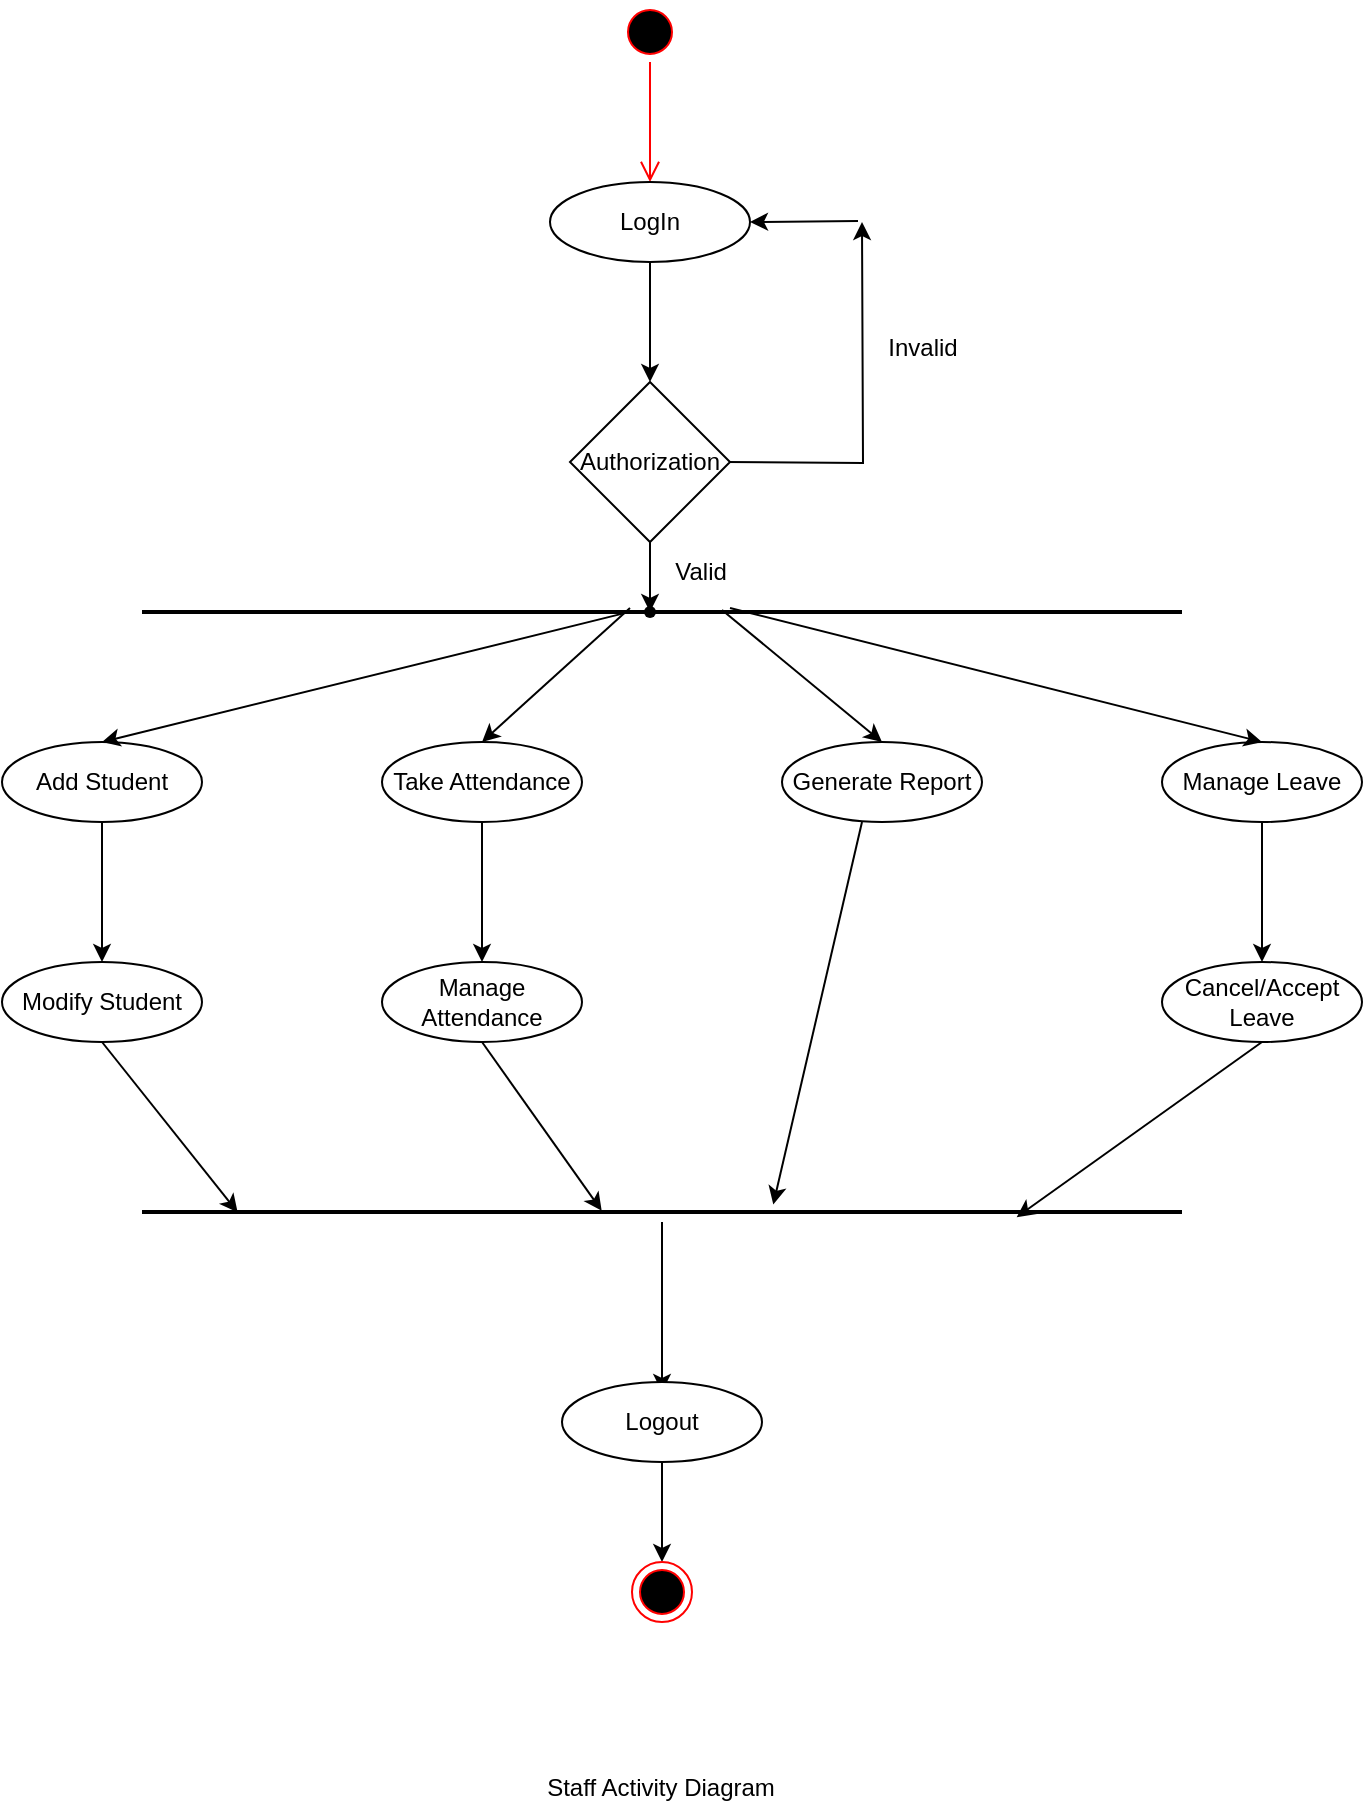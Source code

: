 <mxfile version="24.3.0" type="github">
  <diagram name="Page-1" id="Rz0-swLqK4-Stc2-ru2t">
    <mxGraphModel dx="2100" dy="1044" grid="1" gridSize="10" guides="1" tooltips="1" connect="1" arrows="1" fold="1" page="1" pageScale="1" pageWidth="827" pageHeight="1169" background="#ffffff" math="0" shadow="0">
      <root>
        <mxCell id="0" />
        <mxCell id="1" parent="0" />
        <mxCell id="YHcgCJw9FOlH9n7YTDt4-1" value="" style="ellipse;html=1;shape=startState;fillColor=#000000;strokeColor=#ff0000;rounded=0;" vertex="1" parent="1">
          <mxGeometry x="399" width="30" height="30" as="geometry" />
        </mxCell>
        <mxCell id="YHcgCJw9FOlH9n7YTDt4-2" value="" style="edgeStyle=orthogonalEdgeStyle;html=1;verticalAlign=bottom;endArrow=open;endSize=8;strokeColor=#ff0000;rounded=0;" edge="1" source="YHcgCJw9FOlH9n7YTDt4-1" parent="1">
          <mxGeometry relative="1" as="geometry">
            <mxPoint x="414" y="90" as="targetPoint" />
          </mxGeometry>
        </mxCell>
        <mxCell id="YHcgCJw9FOlH9n7YTDt4-6" value="" style="edgeStyle=orthogonalEdgeStyle;rounded=0;orthogonalLoop=1;jettySize=auto;html=1;" edge="1" parent="1" source="YHcgCJw9FOlH9n7YTDt4-4" target="YHcgCJw9FOlH9n7YTDt4-5">
          <mxGeometry relative="1" as="geometry" />
        </mxCell>
        <mxCell id="YHcgCJw9FOlH9n7YTDt4-4" value="LogIn" style="ellipse;whiteSpace=wrap;html=1;align=center;rounded=0;" vertex="1" parent="1">
          <mxGeometry x="364" y="90" width="100" height="40" as="geometry" />
        </mxCell>
        <mxCell id="YHcgCJw9FOlH9n7YTDt4-9" value="" style="edgeStyle=orthogonalEdgeStyle;rounded=0;orthogonalLoop=1;jettySize=auto;html=1;" edge="1" parent="1" source="YHcgCJw9FOlH9n7YTDt4-5" target="YHcgCJw9FOlH9n7YTDt4-8">
          <mxGeometry relative="1" as="geometry" />
        </mxCell>
        <mxCell id="YHcgCJw9FOlH9n7YTDt4-16" value="" style="edgeStyle=orthogonalEdgeStyle;rounded=0;orthogonalLoop=1;jettySize=auto;html=1;" edge="1" parent="1">
          <mxGeometry relative="1" as="geometry">
            <mxPoint x="452" y="230" as="sourcePoint" />
            <mxPoint x="520" y="110" as="targetPoint" />
          </mxGeometry>
        </mxCell>
        <mxCell id="YHcgCJw9FOlH9n7YTDt4-5" value="Authorization" style="rhombus;whiteSpace=wrap;html=1;rounded=0;" vertex="1" parent="1">
          <mxGeometry x="374" y="190" width="80" height="80" as="geometry" />
        </mxCell>
        <mxCell id="YHcgCJw9FOlH9n7YTDt4-7" value="" style="line;strokeWidth=2;html=1;rounded=0;" vertex="1" parent="1">
          <mxGeometry x="160" y="300" width="520" height="10" as="geometry" />
        </mxCell>
        <mxCell id="YHcgCJw9FOlH9n7YTDt4-8" value="" style="shape=waypoint;sketch=0;size=6;pointerEvents=1;points=[];fillColor=default;resizable=0;rotatable=0;perimeter=centerPerimeter;snapToPoint=1;rounded=0;" vertex="1" parent="1">
          <mxGeometry x="404" y="295" width="20" height="20" as="geometry" />
        </mxCell>
        <mxCell id="YHcgCJw9FOlH9n7YTDt4-14" value="Valid" style="text;html=1;align=center;verticalAlign=middle;resizable=0;points=[];autosize=1;strokeColor=none;fillColor=none;rounded=0;" vertex="1" parent="1">
          <mxGeometry x="414" y="270" width="50" height="30" as="geometry" />
        </mxCell>
        <mxCell id="YHcgCJw9FOlH9n7YTDt4-18" value="" style="endArrow=classic;html=1;rounded=0;" edge="1" parent="1">
          <mxGeometry width="50" height="50" relative="1" as="geometry">
            <mxPoint x="518" y="109.5" as="sourcePoint" />
            <mxPoint x="464" y="110" as="targetPoint" />
          </mxGeometry>
        </mxCell>
        <mxCell id="YHcgCJw9FOlH9n7YTDt4-19" value="Invalid" style="text;html=1;align=center;verticalAlign=middle;resizable=0;points=[];autosize=1;strokeColor=none;fillColor=none;rounded=0;" vertex="1" parent="1">
          <mxGeometry x="520" y="158" width="60" height="30" as="geometry" />
        </mxCell>
        <mxCell id="YHcgCJw9FOlH9n7YTDt4-27" value="" style="edgeStyle=orthogonalEdgeStyle;rounded=0;orthogonalLoop=1;jettySize=auto;html=1;" edge="1" parent="1" source="YHcgCJw9FOlH9n7YTDt4-20" target="YHcgCJw9FOlH9n7YTDt4-24">
          <mxGeometry relative="1" as="geometry" />
        </mxCell>
        <mxCell id="YHcgCJw9FOlH9n7YTDt4-20" value="Add Student" style="ellipse;whiteSpace=wrap;html=1;align=center;rounded=0;" vertex="1" parent="1">
          <mxGeometry x="90" y="370" width="100" height="40" as="geometry" />
        </mxCell>
        <mxCell id="YHcgCJw9FOlH9n7YTDt4-28" value="" style="edgeStyle=orthogonalEdgeStyle;rounded=0;orthogonalLoop=1;jettySize=auto;html=1;" edge="1" parent="1" source="YHcgCJw9FOlH9n7YTDt4-21" target="YHcgCJw9FOlH9n7YTDt4-25">
          <mxGeometry relative="1" as="geometry" />
        </mxCell>
        <mxCell id="YHcgCJw9FOlH9n7YTDt4-21" value="Take Attendance" style="ellipse;whiteSpace=wrap;html=1;align=center;rounded=0;" vertex="1" parent="1">
          <mxGeometry x="280" y="370" width="100" height="40" as="geometry" />
        </mxCell>
        <mxCell id="YHcgCJw9FOlH9n7YTDt4-22" value="Generate Report" style="ellipse;whiteSpace=wrap;html=1;align=center;rounded=0;" vertex="1" parent="1">
          <mxGeometry x="480" y="370" width="100" height="40" as="geometry" />
        </mxCell>
        <mxCell id="YHcgCJw9FOlH9n7YTDt4-29" value="" style="edgeStyle=orthogonalEdgeStyle;rounded=0;orthogonalLoop=1;jettySize=auto;html=1;" edge="1" parent="1" source="YHcgCJw9FOlH9n7YTDt4-23" target="YHcgCJw9FOlH9n7YTDt4-26">
          <mxGeometry relative="1" as="geometry" />
        </mxCell>
        <mxCell id="YHcgCJw9FOlH9n7YTDt4-23" value="Manage Leave" style="ellipse;whiteSpace=wrap;html=1;align=center;rounded=0;" vertex="1" parent="1">
          <mxGeometry x="670" y="370" width="100" height="40" as="geometry" />
        </mxCell>
        <mxCell id="YHcgCJw9FOlH9n7YTDt4-24" value="Modify Student" style="ellipse;whiteSpace=wrap;html=1;align=center;rounded=0;" vertex="1" parent="1">
          <mxGeometry x="90" y="480" width="100" height="40" as="geometry" />
        </mxCell>
        <mxCell id="YHcgCJw9FOlH9n7YTDt4-25" value="Manage Attendance" style="ellipse;whiteSpace=wrap;html=1;align=center;rounded=0;" vertex="1" parent="1">
          <mxGeometry x="280" y="480" width="100" height="40" as="geometry" />
        </mxCell>
        <mxCell id="YHcgCJw9FOlH9n7YTDt4-26" value="Cancel/Accept Leave" style="ellipse;whiteSpace=wrap;html=1;align=center;rounded=0;" vertex="1" parent="1">
          <mxGeometry x="670" y="480" width="100" height="40" as="geometry" />
        </mxCell>
        <mxCell id="YHcgCJw9FOlH9n7YTDt4-30" value="" style="endArrow=classic;html=1;rounded=0;entryX=0.5;entryY=0;entryDx=0;entryDy=0;exitX=0.467;exitY=0.52;exitDx=0;exitDy=0;exitPerimeter=0;" edge="1" parent="1" source="YHcgCJw9FOlH9n7YTDt4-7" target="YHcgCJw9FOlH9n7YTDt4-20">
          <mxGeometry width="50" height="50" relative="1" as="geometry">
            <mxPoint x="414" y="300" as="sourcePoint" />
            <mxPoint x="304" y="380" as="targetPoint" />
            <Array as="points" />
          </mxGeometry>
        </mxCell>
        <mxCell id="YHcgCJw9FOlH9n7YTDt4-31" value="" style="endArrow=classic;html=1;rounded=0;entryX=0.5;entryY=0;entryDx=0;entryDy=0;" edge="1" parent="1" target="YHcgCJw9FOlH9n7YTDt4-21">
          <mxGeometry width="50" height="50" relative="1" as="geometry">
            <mxPoint x="404" y="303" as="sourcePoint" />
            <mxPoint x="354" y="383" as="targetPoint" />
          </mxGeometry>
        </mxCell>
        <mxCell id="YHcgCJw9FOlH9n7YTDt4-33" value="" style="endArrow=classic;html=1;rounded=0;entryX=0.5;entryY=0;entryDx=0;entryDy=0;" edge="1" parent="1" target="YHcgCJw9FOlH9n7YTDt4-22">
          <mxGeometry width="50" height="50" relative="1" as="geometry">
            <mxPoint x="450" y="304" as="sourcePoint" />
            <mxPoint x="510" y="364" as="targetPoint" />
          </mxGeometry>
        </mxCell>
        <mxCell id="YHcgCJw9FOlH9n7YTDt4-34" value="" style="endArrow=classic;html=1;rounded=0;entryX=0.5;entryY=0;entryDx=0;entryDy=0;" edge="1" parent="1" target="YHcgCJw9FOlH9n7YTDt4-23">
          <mxGeometry width="50" height="50" relative="1" as="geometry">
            <mxPoint x="454" y="303" as="sourcePoint" />
            <mxPoint x="624" y="403" as="targetPoint" />
          </mxGeometry>
        </mxCell>
        <mxCell id="YHcgCJw9FOlH9n7YTDt4-43" value="" style="edgeStyle=orthogonalEdgeStyle;rounded=0;orthogonalLoop=1;jettySize=auto;html=1;" edge="1" parent="1" source="YHcgCJw9FOlH9n7YTDt4-35" target="YHcgCJw9FOlH9n7YTDt4-42">
          <mxGeometry relative="1" as="geometry" />
        </mxCell>
        <mxCell id="YHcgCJw9FOlH9n7YTDt4-35" value="" style="line;strokeWidth=2;html=1;rounded=0;" vertex="1" parent="1">
          <mxGeometry x="160" y="600" width="520" height="10" as="geometry" />
        </mxCell>
        <mxCell id="YHcgCJw9FOlH9n7YTDt4-36" value="" style="endArrow=classic;html=1;rounded=0;entryX=0.092;entryY=0.52;entryDx=0;entryDy=0;entryPerimeter=0;" edge="1" parent="1" target="YHcgCJw9FOlH9n7YTDt4-35">
          <mxGeometry width="50" height="50" relative="1" as="geometry">
            <mxPoint x="140" y="520" as="sourcePoint" />
            <mxPoint x="200" y="570" as="targetPoint" />
          </mxGeometry>
        </mxCell>
        <mxCell id="YHcgCJw9FOlH9n7YTDt4-37" value="" style="endArrow=classic;html=1;rounded=0;entryX=0.442;entryY=0.44;entryDx=0;entryDy=0;entryPerimeter=0;" edge="1" parent="1" target="YHcgCJw9FOlH9n7YTDt4-35">
          <mxGeometry width="50" height="50" relative="1" as="geometry">
            <mxPoint x="330" y="520" as="sourcePoint" />
            <mxPoint x="380" y="570" as="targetPoint" />
          </mxGeometry>
        </mxCell>
        <mxCell id="YHcgCJw9FOlH9n7YTDt4-38" value="" style="endArrow=classic;html=1;rounded=0;entryX=0.607;entryY=0.12;entryDx=0;entryDy=0;entryPerimeter=0;" edge="1" parent="1" target="YHcgCJw9FOlH9n7YTDt4-35">
          <mxGeometry width="50" height="50" relative="1" as="geometry">
            <mxPoint x="520" y="410" as="sourcePoint" />
            <mxPoint x="430" y="580" as="targetPoint" />
          </mxGeometry>
        </mxCell>
        <mxCell id="YHcgCJw9FOlH9n7YTDt4-39" value="" style="endArrow=classic;html=1;rounded=0;entryX=0.841;entryY=0.76;entryDx=0;entryDy=0;entryPerimeter=0;" edge="1" parent="1" target="YHcgCJw9FOlH9n7YTDt4-35">
          <mxGeometry width="50" height="50" relative="1" as="geometry">
            <mxPoint x="720" y="520" as="sourcePoint" />
            <mxPoint x="640" y="710" as="targetPoint" />
          </mxGeometry>
        </mxCell>
        <mxCell id="YHcgCJw9FOlH9n7YTDt4-42" value="" style="shape=waypoint;sketch=0;size=6;pointerEvents=1;points=[];fillColor=default;resizable=0;rotatable=0;perimeter=centerPerimeter;snapToPoint=1;verticalAlign=top;strokeWidth=2;labelBackgroundColor=default;spacingTop=8;rounded=0;" vertex="1" parent="1">
          <mxGeometry x="410" y="685" width="20" height="20" as="geometry" />
        </mxCell>
        <mxCell id="YHcgCJw9FOlH9n7YTDt4-46" value="" style="edgeStyle=orthogonalEdgeStyle;rounded=0;orthogonalLoop=1;jettySize=auto;html=1;" edge="1" parent="1" source="YHcgCJw9FOlH9n7YTDt4-44" target="YHcgCJw9FOlH9n7YTDt4-45">
          <mxGeometry relative="1" as="geometry" />
        </mxCell>
        <mxCell id="YHcgCJw9FOlH9n7YTDt4-44" value="Logout" style="ellipse;whiteSpace=wrap;html=1;align=center;rounded=0;" vertex="1" parent="1">
          <mxGeometry x="370" y="690" width="100" height="40" as="geometry" />
        </mxCell>
        <mxCell id="YHcgCJw9FOlH9n7YTDt4-45" value="" style="ellipse;html=1;shape=endState;fillColor=#000000;strokeColor=#ff0000;rounded=0;" vertex="1" parent="1">
          <mxGeometry x="405" y="780" width="30" height="30" as="geometry" />
        </mxCell>
        <mxCell id="YHcgCJw9FOlH9n7YTDt4-47" value="Staff Activity Diagram" style="text;html=1;align=center;verticalAlign=middle;resizable=0;points=[];autosize=1;strokeColor=none;fillColor=none;rounded=0;" vertex="1" parent="1">
          <mxGeometry x="349" y="878" width="140" height="30" as="geometry" />
        </mxCell>
      </root>
    </mxGraphModel>
  </diagram>
</mxfile>
